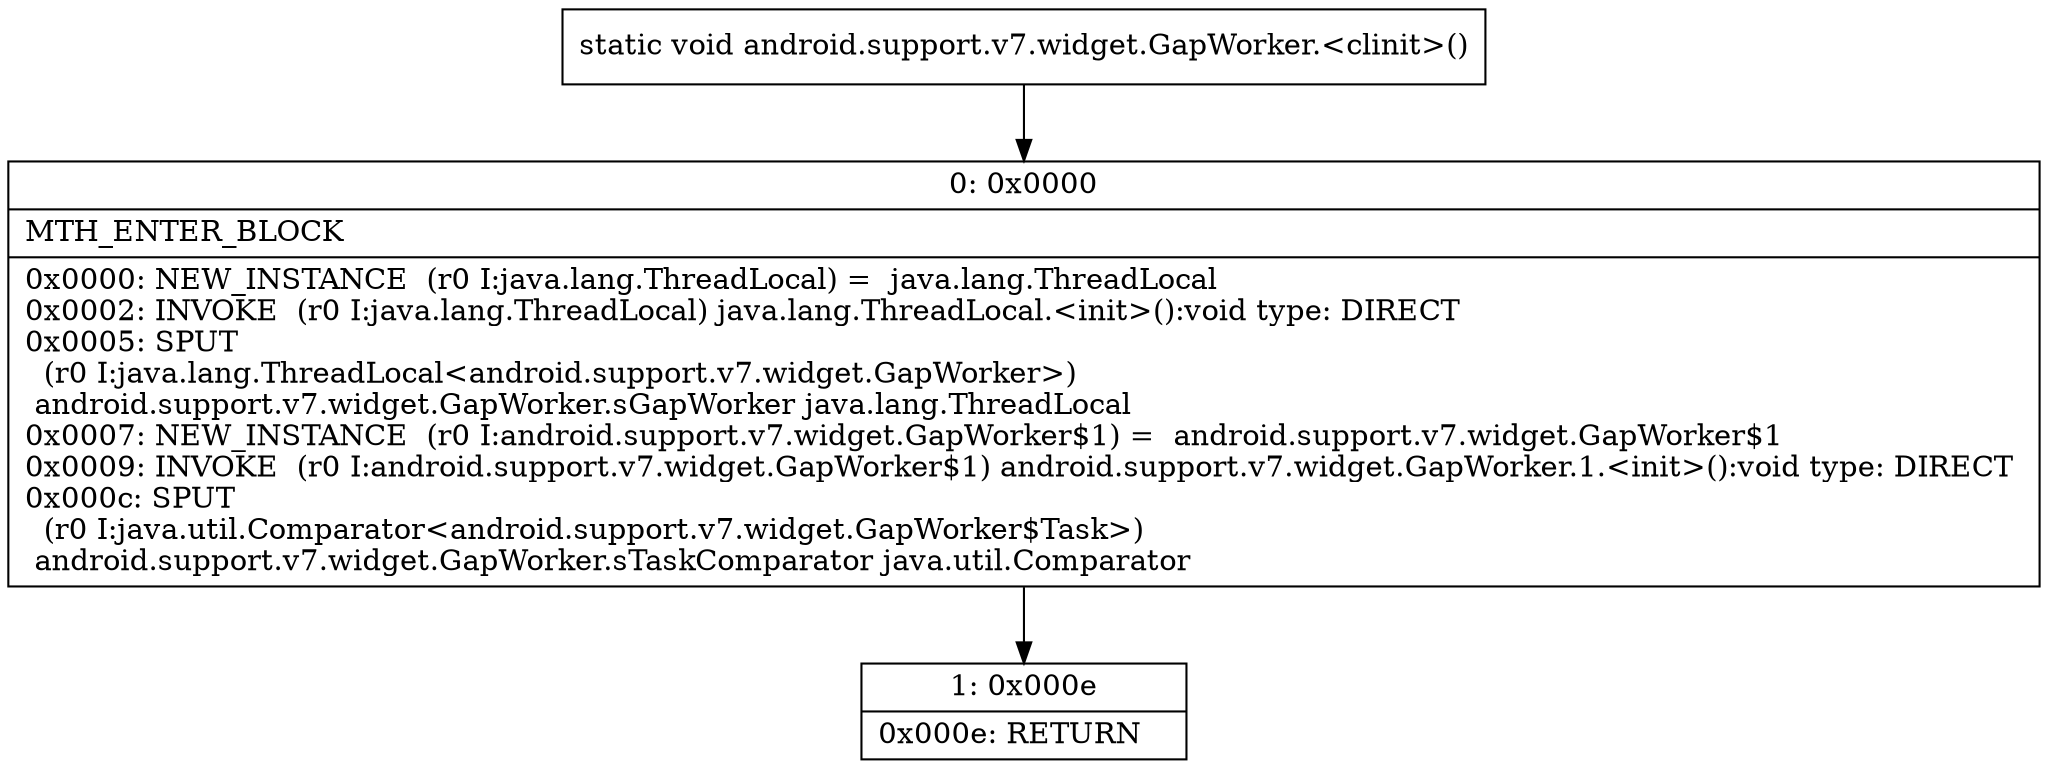 digraph "CFG forandroid.support.v7.widget.GapWorker.\<clinit\>()V" {
Node_0 [shape=record,label="{0\:\ 0x0000|MTH_ENTER_BLOCK\l|0x0000: NEW_INSTANCE  (r0 I:java.lang.ThreadLocal) =  java.lang.ThreadLocal \l0x0002: INVOKE  (r0 I:java.lang.ThreadLocal) java.lang.ThreadLocal.\<init\>():void type: DIRECT \l0x0005: SPUT  \l  (r0 I:java.lang.ThreadLocal\<android.support.v7.widget.GapWorker\>)\l android.support.v7.widget.GapWorker.sGapWorker java.lang.ThreadLocal \l0x0007: NEW_INSTANCE  (r0 I:android.support.v7.widget.GapWorker$1) =  android.support.v7.widget.GapWorker$1 \l0x0009: INVOKE  (r0 I:android.support.v7.widget.GapWorker$1) android.support.v7.widget.GapWorker.1.\<init\>():void type: DIRECT \l0x000c: SPUT  \l  (r0 I:java.util.Comparator\<android.support.v7.widget.GapWorker$Task\>)\l android.support.v7.widget.GapWorker.sTaskComparator java.util.Comparator \l}"];
Node_1 [shape=record,label="{1\:\ 0x000e|0x000e: RETURN   \l}"];
MethodNode[shape=record,label="{static void android.support.v7.widget.GapWorker.\<clinit\>() }"];
MethodNode -> Node_0;
Node_0 -> Node_1;
}

